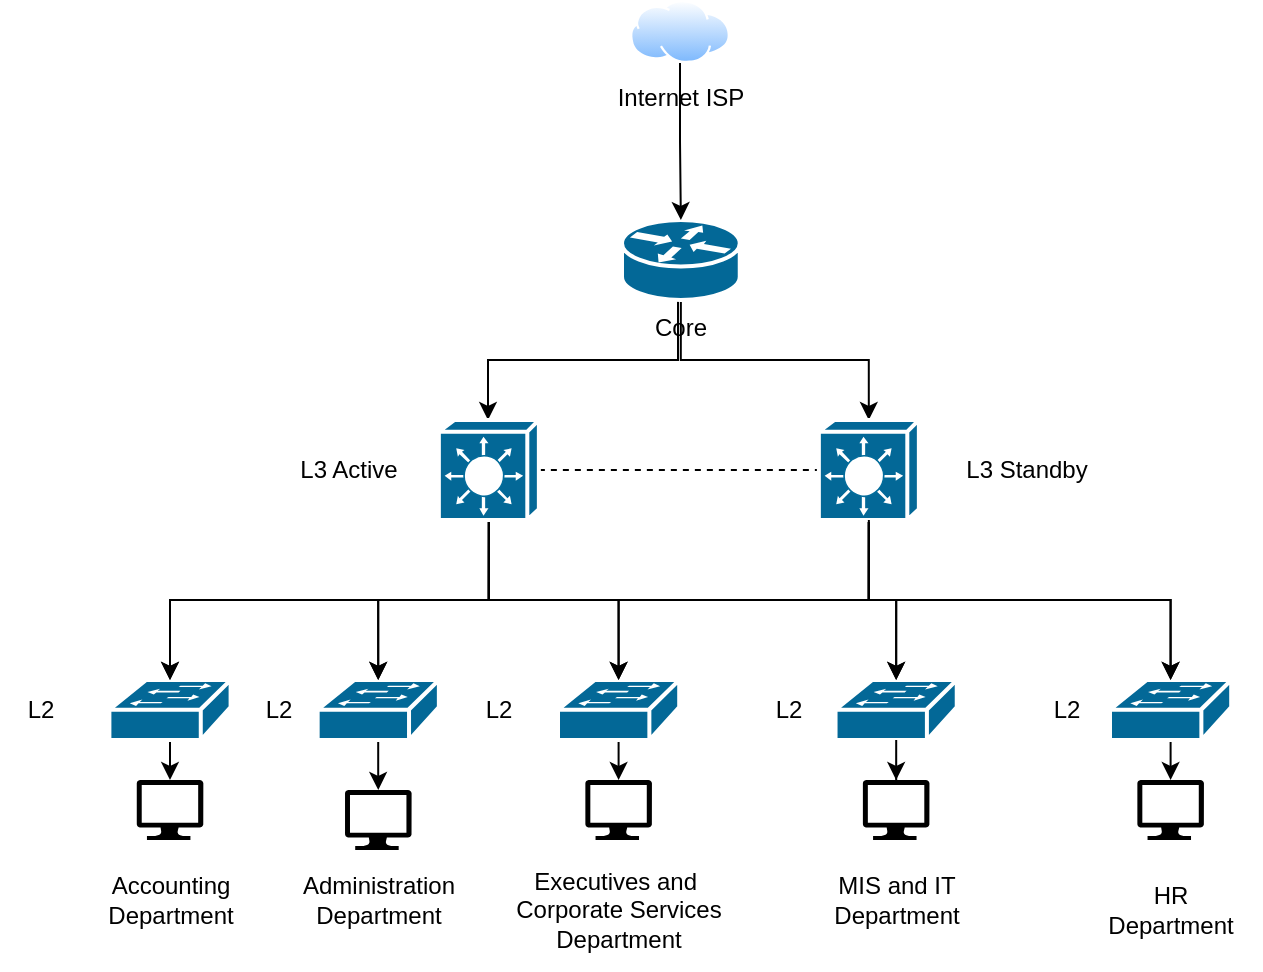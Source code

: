 <mxfile version="24.2.5" type="github">
  <diagram name="Page-1" id="3m78d9Aw6r9-III6AFRH">
    <mxGraphModel dx="1386" dy="751" grid="1" gridSize="10" guides="1" tooltips="1" connect="1" arrows="1" fold="1" page="1" pageScale="1" pageWidth="850" pageHeight="1100" math="0" shadow="0">
      <root>
        <mxCell id="0" />
        <mxCell id="1" parent="0" />
        <mxCell id="5wu6l3aL7e00Odp9wcE4-36" style="edgeStyle=orthogonalEdgeStyle;rounded=0;orthogonalLoop=1;jettySize=auto;html=1;" edge="1" parent="1" source="5wu6l3aL7e00Odp9wcE4-1" target="5wu6l3aL7e00Odp9wcE4-30">
          <mxGeometry relative="1" as="geometry" />
        </mxCell>
        <mxCell id="5wu6l3aL7e00Odp9wcE4-1" value="" style="shape=mxgraph.cisco.switches.workgroup_switch;html=1;pointerEvents=1;dashed=0;fillColor=#036897;strokeColor=#ffffff;strokeWidth=2;verticalLabelPosition=bottom;verticalAlign=top;align=center;outlineConnect=0;" vertex="1" parent="1">
          <mxGeometry x="139.7" y="460" width="60.6" height="30" as="geometry" />
        </mxCell>
        <mxCell id="5wu6l3aL7e00Odp9wcE4-38" style="edgeStyle=orthogonalEdgeStyle;rounded=0;orthogonalLoop=1;jettySize=auto;html=1;" edge="1" parent="1" source="5wu6l3aL7e00Odp9wcE4-2" target="5wu6l3aL7e00Odp9wcE4-33">
          <mxGeometry relative="1" as="geometry" />
        </mxCell>
        <mxCell id="5wu6l3aL7e00Odp9wcE4-2" value="" style="shape=mxgraph.cisco.switches.workgroup_switch;html=1;pointerEvents=1;dashed=0;fillColor=#036897;strokeColor=#ffffff;strokeWidth=2;verticalLabelPosition=bottom;verticalAlign=top;align=center;outlineConnect=0;" vertex="1" parent="1">
          <mxGeometry x="364" y="460" width="60.6" height="30" as="geometry" />
        </mxCell>
        <mxCell id="5wu6l3aL7e00Odp9wcE4-37" style="edgeStyle=orthogonalEdgeStyle;rounded=0;orthogonalLoop=1;jettySize=auto;html=1;" edge="1" parent="1" source="5wu6l3aL7e00Odp9wcE4-3" target="5wu6l3aL7e00Odp9wcE4-32">
          <mxGeometry relative="1" as="geometry" />
        </mxCell>
        <mxCell id="5wu6l3aL7e00Odp9wcE4-3" value="" style="shape=mxgraph.cisco.switches.workgroup_switch;html=1;pointerEvents=1;dashed=0;fillColor=#036897;strokeColor=#ffffff;strokeWidth=2;verticalLabelPosition=bottom;verticalAlign=top;align=center;outlineConnect=0;" vertex="1" parent="1">
          <mxGeometry x="243.83" y="460" width="60.6" height="30" as="geometry" />
        </mxCell>
        <mxCell id="5wu6l3aL7e00Odp9wcE4-4" value="" style="shape=mxgraph.cisco.switches.workgroup_switch;html=1;pointerEvents=1;dashed=0;fillColor=#036897;strokeColor=#ffffff;strokeWidth=2;verticalLabelPosition=bottom;verticalAlign=top;align=center;outlineConnect=0;" vertex="1" parent="1">
          <mxGeometry x="502.77" y="460" width="60.6" height="30" as="geometry" />
        </mxCell>
        <mxCell id="5wu6l3aL7e00Odp9wcE4-40" style="edgeStyle=orthogonalEdgeStyle;rounded=0;orthogonalLoop=1;jettySize=auto;html=1;" edge="1" parent="1" source="5wu6l3aL7e00Odp9wcE4-5" target="5wu6l3aL7e00Odp9wcE4-35">
          <mxGeometry relative="1" as="geometry" />
        </mxCell>
        <mxCell id="5wu6l3aL7e00Odp9wcE4-5" value="" style="shape=mxgraph.cisco.switches.workgroup_switch;html=1;pointerEvents=1;dashed=0;fillColor=#036897;strokeColor=#ffffff;strokeWidth=2;verticalLabelPosition=bottom;verticalAlign=top;align=center;outlineConnect=0;" vertex="1" parent="1">
          <mxGeometry x="640" y="460" width="60.6" height="30" as="geometry" />
        </mxCell>
        <mxCell id="5wu6l3aL7e00Odp9wcE4-28" style="edgeStyle=orthogonalEdgeStyle;rounded=0;orthogonalLoop=1;jettySize=auto;html=1;exitX=0.5;exitY=1;exitDx=0;exitDy=0;exitPerimeter=0;" edge="1" parent="1" source="5wu6l3aL7e00Odp9wcE4-8" target="5wu6l3aL7e00Odp9wcE4-9">
          <mxGeometry relative="1" as="geometry">
            <mxPoint x="420" y="300" as="sourcePoint" />
            <Array as="points">
              <mxPoint x="424" y="300" />
              <mxPoint x="329" y="300" />
            </Array>
          </mxGeometry>
        </mxCell>
        <mxCell id="5wu6l3aL7e00Odp9wcE4-29" style="edgeStyle=orthogonalEdgeStyle;rounded=0;orthogonalLoop=1;jettySize=auto;html=1;exitX=0.5;exitY=1;exitDx=0;exitDy=0;exitPerimeter=0;" edge="1" parent="1" source="5wu6l3aL7e00Odp9wcE4-8" target="5wu6l3aL7e00Odp9wcE4-10">
          <mxGeometry relative="1" as="geometry" />
        </mxCell>
        <mxCell id="5wu6l3aL7e00Odp9wcE4-8" value="Core" style="shape=mxgraph.cisco.routers.router;html=1;pointerEvents=1;dashed=0;fillColor=#036897;strokeColor=#ffffff;strokeWidth=2;verticalLabelPosition=bottom;verticalAlign=top;align=center;outlineConnect=0;" vertex="1" parent="1">
          <mxGeometry x="396" y="230" width="58.87" height="40" as="geometry" />
        </mxCell>
        <mxCell id="5wu6l3aL7e00Odp9wcE4-13" style="edgeStyle=orthogonalEdgeStyle;rounded=0;orthogonalLoop=1;jettySize=auto;html=1;endArrow=none;endFill=0;dashed=1;" edge="1" parent="1" source="5wu6l3aL7e00Odp9wcE4-9" target="5wu6l3aL7e00Odp9wcE4-10">
          <mxGeometry relative="1" as="geometry" />
        </mxCell>
        <mxCell id="5wu6l3aL7e00Odp9wcE4-18" style="edgeStyle=orthogonalEdgeStyle;rounded=0;orthogonalLoop=1;jettySize=auto;html=1;exitX=0.5;exitY=1;exitDx=0;exitDy=0;exitPerimeter=0;" edge="1" parent="1" source="5wu6l3aL7e00Odp9wcE4-9" target="5wu6l3aL7e00Odp9wcE4-1">
          <mxGeometry relative="1" as="geometry" />
        </mxCell>
        <mxCell id="5wu6l3aL7e00Odp9wcE4-19" style="edgeStyle=orthogonalEdgeStyle;rounded=0;orthogonalLoop=1;jettySize=auto;html=1;exitX=0.5;exitY=1;exitDx=0;exitDy=0;exitPerimeter=0;" edge="1" parent="1" source="5wu6l3aL7e00Odp9wcE4-9" target="5wu6l3aL7e00Odp9wcE4-3">
          <mxGeometry relative="1" as="geometry" />
        </mxCell>
        <mxCell id="5wu6l3aL7e00Odp9wcE4-21" style="edgeStyle=orthogonalEdgeStyle;rounded=0;orthogonalLoop=1;jettySize=auto;html=1;exitX=0.5;exitY=1;exitDx=0;exitDy=0;exitPerimeter=0;" edge="1" parent="1" source="5wu6l3aL7e00Odp9wcE4-9" target="5wu6l3aL7e00Odp9wcE4-2">
          <mxGeometry relative="1" as="geometry" />
        </mxCell>
        <mxCell id="5wu6l3aL7e00Odp9wcE4-22" style="edgeStyle=orthogonalEdgeStyle;rounded=0;orthogonalLoop=1;jettySize=auto;html=1;exitX=0.5;exitY=1;exitDx=0;exitDy=0;exitPerimeter=0;" edge="1" parent="1" source="5wu6l3aL7e00Odp9wcE4-9" target="5wu6l3aL7e00Odp9wcE4-4">
          <mxGeometry relative="1" as="geometry" />
        </mxCell>
        <mxCell id="5wu6l3aL7e00Odp9wcE4-23" style="edgeStyle=orthogonalEdgeStyle;rounded=0;orthogonalLoop=1;jettySize=auto;html=1;exitX=0.5;exitY=1;exitDx=0;exitDy=0;exitPerimeter=0;" edge="1" parent="1" source="5wu6l3aL7e00Odp9wcE4-9" target="5wu6l3aL7e00Odp9wcE4-5">
          <mxGeometry relative="1" as="geometry" />
        </mxCell>
        <mxCell id="5wu6l3aL7e00Odp9wcE4-9" value="" style="shape=mxgraph.cisco.switches.layer_3_switch;html=1;pointerEvents=1;dashed=0;fillColor=#036897;strokeColor=#ffffff;strokeWidth=2;verticalLabelPosition=bottom;verticalAlign=top;align=center;outlineConnect=0;" vertex="1" parent="1">
          <mxGeometry x="304.43" y="330" width="50" height="50" as="geometry" />
        </mxCell>
        <mxCell id="5wu6l3aL7e00Odp9wcE4-17" style="edgeStyle=orthogonalEdgeStyle;rounded=0;orthogonalLoop=1;jettySize=auto;html=1;entryX=0.5;entryY=0;entryDx=0;entryDy=0;entryPerimeter=0;" edge="1" parent="1" source="5wu6l3aL7e00Odp9wcE4-10" target="5wu6l3aL7e00Odp9wcE4-1">
          <mxGeometry relative="1" as="geometry">
            <Array as="points">
              <mxPoint x="519" y="420" />
              <mxPoint x="170" y="420" />
            </Array>
          </mxGeometry>
        </mxCell>
        <mxCell id="5wu6l3aL7e00Odp9wcE4-20" style="edgeStyle=orthogonalEdgeStyle;rounded=0;orthogonalLoop=1;jettySize=auto;html=1;exitX=0.5;exitY=1;exitDx=0;exitDy=0;exitPerimeter=0;entryX=0.5;entryY=0;entryDx=0;entryDy=0;entryPerimeter=0;" edge="1" parent="1" source="5wu6l3aL7e00Odp9wcE4-10" target="5wu6l3aL7e00Odp9wcE4-3">
          <mxGeometry relative="1" as="geometry">
            <mxPoint x="330" y="460" as="targetPoint" />
            <Array as="points">
              <mxPoint x="519" y="420" />
              <mxPoint x="274" y="420" />
            </Array>
          </mxGeometry>
        </mxCell>
        <mxCell id="5wu6l3aL7e00Odp9wcE4-24" style="edgeStyle=orthogonalEdgeStyle;rounded=0;orthogonalLoop=1;jettySize=auto;html=1;exitX=0.5;exitY=1;exitDx=0;exitDy=0;exitPerimeter=0;" edge="1" parent="1" source="5wu6l3aL7e00Odp9wcE4-10" target="5wu6l3aL7e00Odp9wcE4-2">
          <mxGeometry relative="1" as="geometry" />
        </mxCell>
        <mxCell id="5wu6l3aL7e00Odp9wcE4-26" style="edgeStyle=orthogonalEdgeStyle;rounded=0;orthogonalLoop=1;jettySize=auto;html=1;exitX=0.5;exitY=1;exitDx=0;exitDy=0;exitPerimeter=0;" edge="1" parent="1" source="5wu6l3aL7e00Odp9wcE4-10" target="5wu6l3aL7e00Odp9wcE4-5">
          <mxGeometry relative="1" as="geometry" />
        </mxCell>
        <mxCell id="5wu6l3aL7e00Odp9wcE4-10" value="" style="shape=mxgraph.cisco.switches.layer_3_switch;html=1;pointerEvents=1;dashed=0;fillColor=#036897;strokeColor=#ffffff;strokeWidth=2;verticalLabelPosition=bottom;verticalAlign=top;align=center;outlineConnect=0;" vertex="1" parent="1">
          <mxGeometry x="494.43" y="330" width="50" height="50" as="geometry" />
        </mxCell>
        <mxCell id="5wu6l3aL7e00Odp9wcE4-11" value="Internet ISP" style="image;aspect=fixed;perimeter=ellipsePerimeter;html=1;align=center;shadow=0;dashed=0;spacingTop=3;image=img/lib/active_directory/internet_cloud.svg;" vertex="1" parent="1">
          <mxGeometry x="400" y="120" width="50" height="31.5" as="geometry" />
        </mxCell>
        <mxCell id="5wu6l3aL7e00Odp9wcE4-25" style="edgeStyle=orthogonalEdgeStyle;rounded=0;orthogonalLoop=1;jettySize=auto;html=1;exitX=0.5;exitY=1;exitDx=0;exitDy=0;exitPerimeter=0;entryX=0.5;entryY=0;entryDx=0;entryDy=0;entryPerimeter=0;" edge="1" parent="1" source="5wu6l3aL7e00Odp9wcE4-10" target="5wu6l3aL7e00Odp9wcE4-4">
          <mxGeometry relative="1" as="geometry" />
        </mxCell>
        <mxCell id="5wu6l3aL7e00Odp9wcE4-30" value="" style="verticalLabelPosition=bottom;html=1;verticalAlign=top;align=center;strokeColor=none;fillColor=#000000;shape=mxgraph.azure.computer;pointerEvents=1;" vertex="1" parent="1">
          <mxGeometry x="153.34" y="510" width="33.33" height="30" as="geometry" />
        </mxCell>
        <mxCell id="5wu6l3aL7e00Odp9wcE4-32" value="" style="verticalLabelPosition=bottom;html=1;verticalAlign=top;align=center;strokeColor=none;fillColor=#000000;shape=mxgraph.azure.computer;pointerEvents=1;" vertex="1" parent="1">
          <mxGeometry x="257.47" y="515" width="33.33" height="30" as="geometry" />
        </mxCell>
        <mxCell id="5wu6l3aL7e00Odp9wcE4-33" value="" style="verticalLabelPosition=bottom;html=1;verticalAlign=top;align=center;strokeColor=none;fillColor=#000000;shape=mxgraph.azure.computer;pointerEvents=1;" vertex="1" parent="1">
          <mxGeometry x="377.64" y="510" width="33.33" height="30" as="geometry" />
        </mxCell>
        <mxCell id="5wu6l3aL7e00Odp9wcE4-34" value="" style="verticalLabelPosition=bottom;html=1;verticalAlign=top;align=center;strokeColor=none;fillColor=#000000;shape=mxgraph.azure.computer;pointerEvents=1;" vertex="1" parent="1">
          <mxGeometry x="516.4" y="510" width="33.33" height="30" as="geometry" />
        </mxCell>
        <mxCell id="5wu6l3aL7e00Odp9wcE4-35" value="" style="verticalLabelPosition=bottom;html=1;verticalAlign=top;align=center;strokeColor=none;fillColor=#000000;shape=mxgraph.azure.computer;pointerEvents=1;" vertex="1" parent="1">
          <mxGeometry x="653.64" y="510" width="33.33" height="30" as="geometry" />
        </mxCell>
        <mxCell id="5wu6l3aL7e00Odp9wcE4-39" style="edgeStyle=orthogonalEdgeStyle;rounded=0;orthogonalLoop=1;jettySize=auto;html=1;entryX=0.5;entryY=0;entryDx=0;entryDy=0;entryPerimeter=0;" edge="1" parent="1" source="5wu6l3aL7e00Odp9wcE4-4" target="5wu6l3aL7e00Odp9wcE4-34">
          <mxGeometry relative="1" as="geometry" />
        </mxCell>
        <mxCell id="5wu6l3aL7e00Odp9wcE4-42" value="Accounting&lt;br&gt;Department" style="text;html=1;align=center;verticalAlign=middle;resizable=0;points=[];autosize=1;strokeColor=none;fillColor=none;" vertex="1" parent="1">
          <mxGeometry x="125" y="550" width="90" height="40" as="geometry" />
        </mxCell>
        <mxCell id="5wu6l3aL7e00Odp9wcE4-43" value="Administration&lt;br&gt;Department" style="text;html=1;align=center;verticalAlign=middle;resizable=0;points=[];autosize=1;strokeColor=none;fillColor=none;" vertex="1" parent="1">
          <mxGeometry x="224.13" y="550" width="100" height="40" as="geometry" />
        </mxCell>
        <mxCell id="5wu6l3aL7e00Odp9wcE4-44" value="Executives and&amp;nbsp;&lt;div&gt;Corporate Services&lt;br&gt;Department&lt;br&gt;&lt;/div&gt;" style="text;html=1;align=center;verticalAlign=middle;resizable=0;points=[];autosize=1;strokeColor=none;fillColor=none;" vertex="1" parent="1">
          <mxGeometry x="329.31" y="545" width="130" height="60" as="geometry" />
        </mxCell>
        <mxCell id="5wu6l3aL7e00Odp9wcE4-45" value="MIS and IT&lt;br&gt;Department" style="text;html=1;align=center;verticalAlign=middle;resizable=0;points=[];autosize=1;strokeColor=none;fillColor=none;" vertex="1" parent="1">
          <mxGeometry x="488.06" y="550" width="90" height="40" as="geometry" />
        </mxCell>
        <mxCell id="5wu6l3aL7e00Odp9wcE4-46" value="HR&lt;br&gt;Department" style="text;html=1;align=center;verticalAlign=middle;resizable=0;points=[];autosize=1;strokeColor=none;fillColor=none;" vertex="1" parent="1">
          <mxGeometry x="625.3" y="555" width="90" height="40" as="geometry" />
        </mxCell>
        <mxCell id="5wu6l3aL7e00Odp9wcE4-48" style="edgeStyle=orthogonalEdgeStyle;rounded=0;orthogonalLoop=1;jettySize=auto;html=1;entryX=0.5;entryY=0;entryDx=0;entryDy=0;entryPerimeter=0;" edge="1" parent="1" source="5wu6l3aL7e00Odp9wcE4-11" target="5wu6l3aL7e00Odp9wcE4-8">
          <mxGeometry relative="1" as="geometry" />
        </mxCell>
        <mxCell id="5wu6l3aL7e00Odp9wcE4-49" value="L3 Active" style="text;html=1;align=center;verticalAlign=middle;resizable=0;points=[];autosize=1;strokeColor=none;fillColor=none;" vertex="1" parent="1">
          <mxGeometry x="224.13" y="340" width="70" height="30" as="geometry" />
        </mxCell>
        <mxCell id="5wu6l3aL7e00Odp9wcE4-50" value="L3 Standby" style="text;html=1;align=center;verticalAlign=middle;resizable=0;points=[];autosize=1;strokeColor=none;fillColor=none;" vertex="1" parent="1">
          <mxGeometry x="558.37" y="340" width="80" height="30" as="geometry" />
        </mxCell>
        <mxCell id="5wu6l3aL7e00Odp9wcE4-51" value="L2" style="text;html=1;align=center;verticalAlign=middle;resizable=0;points=[];autosize=1;strokeColor=none;fillColor=none;" vertex="1" parent="1">
          <mxGeometry x="85" y="460" width="40" height="30" as="geometry" />
        </mxCell>
        <mxCell id="5wu6l3aL7e00Odp9wcE4-52" value="L2" style="text;html=1;align=center;verticalAlign=middle;resizable=0;points=[];autosize=1;strokeColor=none;fillColor=none;" vertex="1" parent="1">
          <mxGeometry x="203.83" y="460" width="40" height="30" as="geometry" />
        </mxCell>
        <mxCell id="5wu6l3aL7e00Odp9wcE4-53" value="L2" style="text;html=1;align=center;verticalAlign=middle;resizable=0;points=[];autosize=1;strokeColor=none;fillColor=none;" vertex="1" parent="1">
          <mxGeometry x="314.43" y="460" width="40" height="30" as="geometry" />
        </mxCell>
        <mxCell id="5wu6l3aL7e00Odp9wcE4-54" value="L2" style="text;html=1;align=center;verticalAlign=middle;resizable=0;points=[];autosize=1;strokeColor=none;fillColor=none;" vertex="1" parent="1">
          <mxGeometry x="459.31" y="460" width="40" height="30" as="geometry" />
        </mxCell>
        <mxCell id="5wu6l3aL7e00Odp9wcE4-55" value="L2" style="text;html=1;align=center;verticalAlign=middle;resizable=0;points=[];autosize=1;strokeColor=none;fillColor=none;" vertex="1" parent="1">
          <mxGeometry x="598.37" y="460" width="40" height="30" as="geometry" />
        </mxCell>
      </root>
    </mxGraphModel>
  </diagram>
</mxfile>
